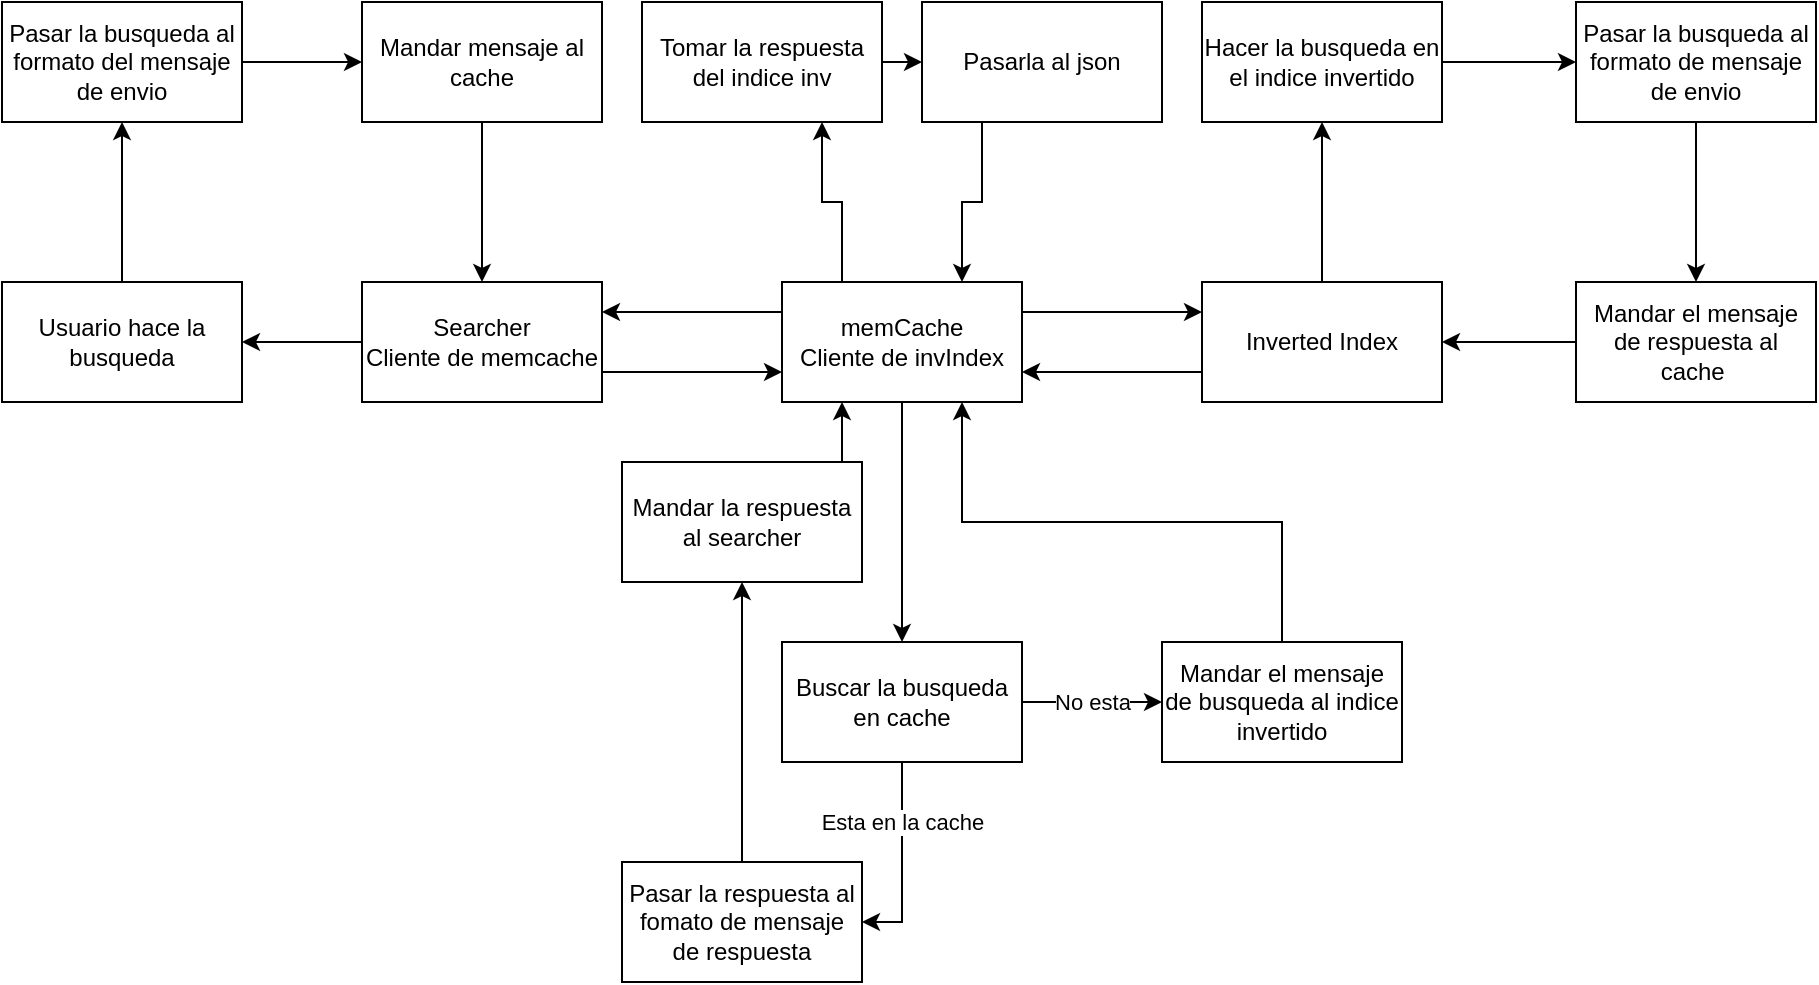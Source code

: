 <mxfile version="22.0.2" type="device">
  <diagram name="Página-1" id="f_bymo8PDCDBqHDM0VMw">
    <mxGraphModel dx="1480" dy="866" grid="1" gridSize="10" guides="1" tooltips="1" connect="1" arrows="1" fold="1" page="1" pageScale="1" pageWidth="827" pageHeight="1169" math="0" shadow="0">
      <root>
        <mxCell id="0" />
        <mxCell id="1" parent="0" />
        <mxCell id="0H2Btt7lfvQrZiYs79qe-3" style="edgeStyle=orthogonalEdgeStyle;rounded=0;orthogonalLoop=1;jettySize=auto;html=1;exitX=0;exitY=0.5;exitDx=0;exitDy=0;entryX=1;entryY=0.5;entryDx=0;entryDy=0;" edge="1" parent="1" source="0H2Btt7lfvQrZiYs79qe-1" target="0H2Btt7lfvQrZiYs79qe-2">
          <mxGeometry relative="1" as="geometry" />
        </mxCell>
        <mxCell id="0H2Btt7lfvQrZiYs79qe-15" style="edgeStyle=orthogonalEdgeStyle;rounded=0;orthogonalLoop=1;jettySize=auto;html=1;exitX=1;exitY=0.75;exitDx=0;exitDy=0;entryX=0;entryY=0.75;entryDx=0;entryDy=0;" edge="1" parent="1" source="0H2Btt7lfvQrZiYs79qe-1" target="0H2Btt7lfvQrZiYs79qe-10">
          <mxGeometry relative="1" as="geometry" />
        </mxCell>
        <mxCell id="0H2Btt7lfvQrZiYs79qe-1" value="Searcher&lt;br&gt;Cliente de memcache" style="rounded=0;whiteSpace=wrap;html=1;" vertex="1" parent="1">
          <mxGeometry x="220" y="310" width="120" height="60" as="geometry" />
        </mxCell>
        <mxCell id="0H2Btt7lfvQrZiYs79qe-5" style="edgeStyle=orthogonalEdgeStyle;rounded=0;orthogonalLoop=1;jettySize=auto;html=1;exitX=0.5;exitY=0;exitDx=0;exitDy=0;entryX=0.5;entryY=1;entryDx=0;entryDy=0;" edge="1" parent="1" source="0H2Btt7lfvQrZiYs79qe-2" target="0H2Btt7lfvQrZiYs79qe-4">
          <mxGeometry relative="1" as="geometry" />
        </mxCell>
        <mxCell id="0H2Btt7lfvQrZiYs79qe-2" value="Usuario hace la busqueda" style="rounded=0;whiteSpace=wrap;html=1;" vertex="1" parent="1">
          <mxGeometry x="40" y="310" width="120" height="60" as="geometry" />
        </mxCell>
        <mxCell id="0H2Btt7lfvQrZiYs79qe-7" style="edgeStyle=orthogonalEdgeStyle;rounded=0;orthogonalLoop=1;jettySize=auto;html=1;exitX=1;exitY=0.5;exitDx=0;exitDy=0;entryX=0;entryY=0.5;entryDx=0;entryDy=0;" edge="1" parent="1" source="0H2Btt7lfvQrZiYs79qe-4" target="0H2Btt7lfvQrZiYs79qe-6">
          <mxGeometry relative="1" as="geometry" />
        </mxCell>
        <mxCell id="0H2Btt7lfvQrZiYs79qe-4" value="Pasar la busqueda al formato del mensaje de envio" style="rounded=0;whiteSpace=wrap;html=1;" vertex="1" parent="1">
          <mxGeometry x="40" y="170" width="120" height="60" as="geometry" />
        </mxCell>
        <mxCell id="0H2Btt7lfvQrZiYs79qe-8" style="edgeStyle=orthogonalEdgeStyle;rounded=0;orthogonalLoop=1;jettySize=auto;html=1;exitX=0.5;exitY=1;exitDx=0;exitDy=0;entryX=0.5;entryY=0;entryDx=0;entryDy=0;" edge="1" parent="1" source="0H2Btt7lfvQrZiYs79qe-6" target="0H2Btt7lfvQrZiYs79qe-1">
          <mxGeometry relative="1" as="geometry" />
        </mxCell>
        <mxCell id="0H2Btt7lfvQrZiYs79qe-6" value="Mandar mensaje al cache" style="rounded=0;whiteSpace=wrap;html=1;" vertex="1" parent="1">
          <mxGeometry x="220" y="170" width="120" height="60" as="geometry" />
        </mxCell>
        <mxCell id="0H2Btt7lfvQrZiYs79qe-12" style="edgeStyle=orthogonalEdgeStyle;rounded=0;orthogonalLoop=1;jettySize=auto;html=1;exitX=0.5;exitY=1;exitDx=0;exitDy=0;entryX=0.5;entryY=0;entryDx=0;entryDy=0;" edge="1" parent="1" source="0H2Btt7lfvQrZiYs79qe-10" target="0H2Btt7lfvQrZiYs79qe-11">
          <mxGeometry relative="1" as="geometry" />
        </mxCell>
        <mxCell id="0H2Btt7lfvQrZiYs79qe-16" style="edgeStyle=orthogonalEdgeStyle;rounded=0;orthogonalLoop=1;jettySize=auto;html=1;exitX=0;exitY=0.25;exitDx=0;exitDy=0;entryX=1;entryY=0.25;entryDx=0;entryDy=0;" edge="1" parent="1" source="0H2Btt7lfvQrZiYs79qe-10" target="0H2Btt7lfvQrZiYs79qe-1">
          <mxGeometry relative="1" as="geometry" />
        </mxCell>
        <mxCell id="0H2Btt7lfvQrZiYs79qe-27" style="edgeStyle=orthogonalEdgeStyle;rounded=0;orthogonalLoop=1;jettySize=auto;html=1;exitX=1;exitY=0.25;exitDx=0;exitDy=0;entryX=0;entryY=0.25;entryDx=0;entryDy=0;" edge="1" parent="1" source="0H2Btt7lfvQrZiYs79qe-10" target="0H2Btt7lfvQrZiYs79qe-26">
          <mxGeometry relative="1" as="geometry" />
        </mxCell>
        <mxCell id="0H2Btt7lfvQrZiYs79qe-39" style="edgeStyle=orthogonalEdgeStyle;rounded=0;orthogonalLoop=1;jettySize=auto;html=1;exitX=0.25;exitY=0;exitDx=0;exitDy=0;entryX=0.75;entryY=1;entryDx=0;entryDy=0;" edge="1" parent="1" source="0H2Btt7lfvQrZiYs79qe-10" target="0H2Btt7lfvQrZiYs79qe-36">
          <mxGeometry relative="1" as="geometry" />
        </mxCell>
        <mxCell id="0H2Btt7lfvQrZiYs79qe-10" value="memCache&lt;br&gt;Cliente de invIndex" style="rounded=0;whiteSpace=wrap;html=1;" vertex="1" parent="1">
          <mxGeometry x="430" y="310" width="120" height="60" as="geometry" />
        </mxCell>
        <mxCell id="0H2Btt7lfvQrZiYs79qe-13" value="Esta en la cache" style="edgeStyle=orthogonalEdgeStyle;rounded=0;orthogonalLoop=1;jettySize=auto;html=1;exitX=0.5;exitY=1;exitDx=0;exitDy=0;entryX=1;entryY=0.5;entryDx=0;entryDy=0;" edge="1" parent="1" source="0H2Btt7lfvQrZiYs79qe-11" target="0H2Btt7lfvQrZiYs79qe-14">
          <mxGeometry x="-0.4" relative="1" as="geometry">
            <mxPoint x="680" y="460" as="targetPoint" />
            <mxPoint as="offset" />
          </mxGeometry>
        </mxCell>
        <mxCell id="0H2Btt7lfvQrZiYs79qe-23" value="No esta" style="edgeStyle=orthogonalEdgeStyle;rounded=0;orthogonalLoop=1;jettySize=auto;html=1;exitX=1;exitY=0.5;exitDx=0;exitDy=0;entryX=0;entryY=0.5;entryDx=0;entryDy=0;" edge="1" parent="1" source="0H2Btt7lfvQrZiYs79qe-11" target="0H2Btt7lfvQrZiYs79qe-21">
          <mxGeometry relative="1" as="geometry" />
        </mxCell>
        <mxCell id="0H2Btt7lfvQrZiYs79qe-11" value="Buscar la busqueda en cache" style="rounded=0;whiteSpace=wrap;html=1;" vertex="1" parent="1">
          <mxGeometry x="430" y="490" width="120" height="60" as="geometry" />
        </mxCell>
        <mxCell id="0H2Btt7lfvQrZiYs79qe-18" style="edgeStyle=orthogonalEdgeStyle;rounded=0;orthogonalLoop=1;jettySize=auto;html=1;exitX=0.5;exitY=0;exitDx=0;exitDy=0;entryX=0.5;entryY=1;entryDx=0;entryDy=0;" edge="1" parent="1" source="0H2Btt7lfvQrZiYs79qe-14" target="0H2Btt7lfvQrZiYs79qe-17">
          <mxGeometry relative="1" as="geometry" />
        </mxCell>
        <mxCell id="0H2Btt7lfvQrZiYs79qe-14" value="Pasar la respuesta al fomato de mensaje de respuesta" style="rounded=0;whiteSpace=wrap;html=1;" vertex="1" parent="1">
          <mxGeometry x="350" y="600" width="120" height="60" as="geometry" />
        </mxCell>
        <mxCell id="0H2Btt7lfvQrZiYs79qe-25" style="edgeStyle=orthogonalEdgeStyle;rounded=0;orthogonalLoop=1;jettySize=auto;html=1;exitX=0.75;exitY=0;exitDx=0;exitDy=0;entryX=0.25;entryY=1;entryDx=0;entryDy=0;" edge="1" parent="1" source="0H2Btt7lfvQrZiYs79qe-17" target="0H2Btt7lfvQrZiYs79qe-10">
          <mxGeometry relative="1" as="geometry" />
        </mxCell>
        <mxCell id="0H2Btt7lfvQrZiYs79qe-17" value="Mandar la respuesta al searcher" style="rounded=0;whiteSpace=wrap;html=1;" vertex="1" parent="1">
          <mxGeometry x="350" y="400" width="120" height="60" as="geometry" />
        </mxCell>
        <mxCell id="0H2Btt7lfvQrZiYs79qe-22" style="edgeStyle=orthogonalEdgeStyle;rounded=0;orthogonalLoop=1;jettySize=auto;html=1;exitX=0.5;exitY=0;exitDx=0;exitDy=0;entryX=0.75;entryY=1;entryDx=0;entryDy=0;" edge="1" parent="1" source="0H2Btt7lfvQrZiYs79qe-21" target="0H2Btt7lfvQrZiYs79qe-10">
          <mxGeometry relative="1" as="geometry" />
        </mxCell>
        <mxCell id="0H2Btt7lfvQrZiYs79qe-21" value="Mandar el mensaje de busqueda al indice invertido" style="rounded=0;whiteSpace=wrap;html=1;" vertex="1" parent="1">
          <mxGeometry x="620" y="490" width="120" height="60" as="geometry" />
        </mxCell>
        <mxCell id="0H2Btt7lfvQrZiYs79qe-28" style="edgeStyle=orthogonalEdgeStyle;rounded=0;orthogonalLoop=1;jettySize=auto;html=1;exitX=0;exitY=0.75;exitDx=0;exitDy=0;entryX=1;entryY=0.75;entryDx=0;entryDy=0;" edge="1" parent="1" source="0H2Btt7lfvQrZiYs79qe-26" target="0H2Btt7lfvQrZiYs79qe-10">
          <mxGeometry relative="1" as="geometry" />
        </mxCell>
        <mxCell id="0H2Btt7lfvQrZiYs79qe-30" style="edgeStyle=orthogonalEdgeStyle;rounded=0;orthogonalLoop=1;jettySize=auto;html=1;exitX=0.5;exitY=0;exitDx=0;exitDy=0;entryX=0.5;entryY=1;entryDx=0;entryDy=0;" edge="1" parent="1" source="0H2Btt7lfvQrZiYs79qe-26" target="0H2Btt7lfvQrZiYs79qe-29">
          <mxGeometry relative="1" as="geometry">
            <Array as="points">
              <mxPoint x="700" y="290" />
              <mxPoint x="700" y="290" />
            </Array>
          </mxGeometry>
        </mxCell>
        <mxCell id="0H2Btt7lfvQrZiYs79qe-26" value="Inverted Index" style="rounded=0;whiteSpace=wrap;html=1;" vertex="1" parent="1">
          <mxGeometry x="640" y="310" width="120" height="60" as="geometry" />
        </mxCell>
        <mxCell id="0H2Btt7lfvQrZiYs79qe-32" style="edgeStyle=orthogonalEdgeStyle;rounded=0;orthogonalLoop=1;jettySize=auto;html=1;exitX=1;exitY=0.5;exitDx=0;exitDy=0;entryX=0;entryY=0.5;entryDx=0;entryDy=0;" edge="1" parent="1" source="0H2Btt7lfvQrZiYs79qe-29" target="0H2Btt7lfvQrZiYs79qe-31">
          <mxGeometry relative="1" as="geometry" />
        </mxCell>
        <mxCell id="0H2Btt7lfvQrZiYs79qe-29" value="Hacer la busqueda en el indice invertido" style="rounded=0;whiteSpace=wrap;html=1;" vertex="1" parent="1">
          <mxGeometry x="640" y="170" width="120" height="60" as="geometry" />
        </mxCell>
        <mxCell id="0H2Btt7lfvQrZiYs79qe-34" style="edgeStyle=orthogonalEdgeStyle;rounded=0;orthogonalLoop=1;jettySize=auto;html=1;exitX=0.5;exitY=1;exitDx=0;exitDy=0;entryX=0.5;entryY=0;entryDx=0;entryDy=0;" edge="1" parent="1" source="0H2Btt7lfvQrZiYs79qe-31" target="0H2Btt7lfvQrZiYs79qe-33">
          <mxGeometry relative="1" as="geometry" />
        </mxCell>
        <mxCell id="0H2Btt7lfvQrZiYs79qe-31" value="Pasar la busqueda al formato de mensaje de envio" style="rounded=0;whiteSpace=wrap;html=1;" vertex="1" parent="1">
          <mxGeometry x="827" y="170" width="120" height="60" as="geometry" />
        </mxCell>
        <mxCell id="0H2Btt7lfvQrZiYs79qe-35" style="edgeStyle=orthogonalEdgeStyle;rounded=0;orthogonalLoop=1;jettySize=auto;html=1;exitX=0;exitY=0.5;exitDx=0;exitDy=0;entryX=1;entryY=0.5;entryDx=0;entryDy=0;" edge="1" parent="1" source="0H2Btt7lfvQrZiYs79qe-33" target="0H2Btt7lfvQrZiYs79qe-26">
          <mxGeometry relative="1" as="geometry" />
        </mxCell>
        <mxCell id="0H2Btt7lfvQrZiYs79qe-33" value="Mandar el mensaje de respuesta al cache&amp;nbsp;" style="rounded=0;whiteSpace=wrap;html=1;" vertex="1" parent="1">
          <mxGeometry x="827" y="310" width="120" height="60" as="geometry" />
        </mxCell>
        <mxCell id="0H2Btt7lfvQrZiYs79qe-38" style="edgeStyle=orthogonalEdgeStyle;rounded=0;orthogonalLoop=1;jettySize=auto;html=1;exitX=1;exitY=0.5;exitDx=0;exitDy=0;entryX=0;entryY=0.5;entryDx=0;entryDy=0;" edge="1" parent="1" source="0H2Btt7lfvQrZiYs79qe-36" target="0H2Btt7lfvQrZiYs79qe-37">
          <mxGeometry relative="1" as="geometry" />
        </mxCell>
        <mxCell id="0H2Btt7lfvQrZiYs79qe-36" value="Tomar la respuesta del indice inv" style="rounded=0;whiteSpace=wrap;html=1;" vertex="1" parent="1">
          <mxGeometry x="360" y="170" width="120" height="60" as="geometry" />
        </mxCell>
        <mxCell id="0H2Btt7lfvQrZiYs79qe-41" style="edgeStyle=orthogonalEdgeStyle;rounded=0;orthogonalLoop=1;jettySize=auto;html=1;exitX=0.25;exitY=1;exitDx=0;exitDy=0;entryX=0.75;entryY=0;entryDx=0;entryDy=0;" edge="1" parent="1" source="0H2Btt7lfvQrZiYs79qe-37" target="0H2Btt7lfvQrZiYs79qe-10">
          <mxGeometry relative="1" as="geometry" />
        </mxCell>
        <mxCell id="0H2Btt7lfvQrZiYs79qe-37" value="Pasarla al json" style="rounded=0;whiteSpace=wrap;html=1;" vertex="1" parent="1">
          <mxGeometry x="500" y="170" width="120" height="60" as="geometry" />
        </mxCell>
      </root>
    </mxGraphModel>
  </diagram>
</mxfile>
